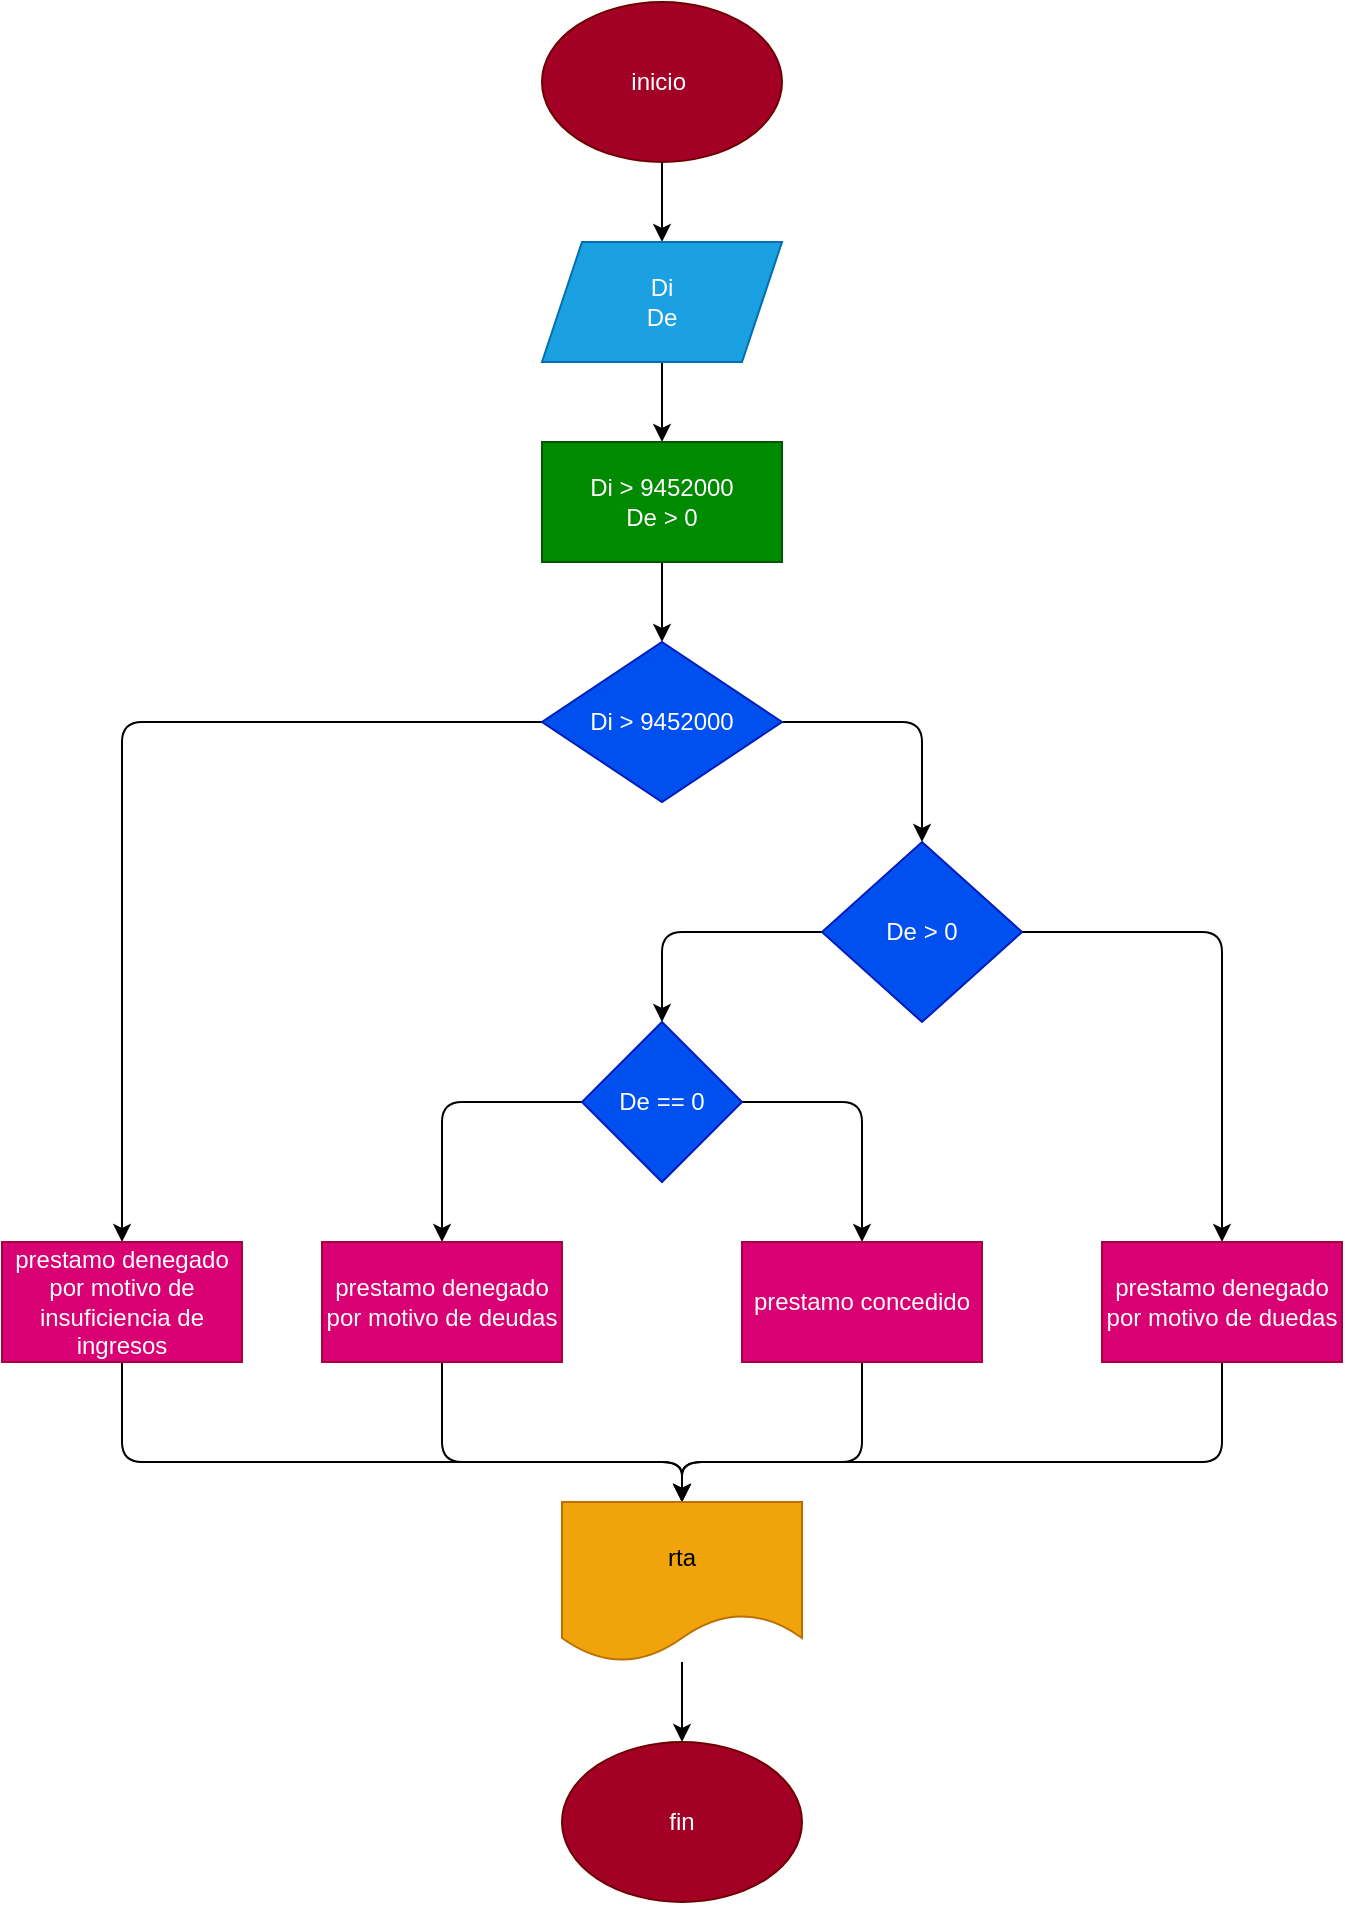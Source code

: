 <mxfile>
    <diagram id="LGZbZ6uw5cL0Qp9tiqpu" name="Página-1">
        <mxGraphModel dx="810" dy="612" grid="1" gridSize="10" guides="1" tooltips="1" connect="1" arrows="1" fold="1" page="1" pageScale="1" pageWidth="850" pageHeight="1100" math="0" shadow="0">
            <root>
                <mxCell id="0"/>
                <mxCell id="1" parent="0"/>
                <mxCell id="4" value="" style="edgeStyle=none;html=1;" edge="1" parent="1" source="2" target="3">
                    <mxGeometry relative="1" as="geometry"/>
                </mxCell>
                <mxCell id="2" value="inicio&amp;nbsp;" style="ellipse;whiteSpace=wrap;html=1;fillColor=#a20025;fontColor=#ffffff;strokeColor=#6F0000;" vertex="1" parent="1">
                    <mxGeometry x="320" y="60" width="120" height="80" as="geometry"/>
                </mxCell>
                <mxCell id="6" value="" style="edgeStyle=none;html=1;" edge="1" parent="1" source="3" target="5">
                    <mxGeometry relative="1" as="geometry"/>
                </mxCell>
                <mxCell id="3" value="Di&lt;br&gt;De" style="shape=parallelogram;perimeter=parallelogramPerimeter;whiteSpace=wrap;html=1;fixedSize=1;fillColor=#1ba1e2;fontColor=#ffffff;strokeColor=#006EAF;" vertex="1" parent="1">
                    <mxGeometry x="320" y="180" width="120" height="60" as="geometry"/>
                </mxCell>
                <mxCell id="8" value="" style="edgeStyle=none;html=1;" edge="1" parent="1" source="5" target="7">
                    <mxGeometry relative="1" as="geometry"/>
                </mxCell>
                <mxCell id="5" value="Di &amp;gt; 9452000&lt;br&gt;De &amp;gt; 0" style="whiteSpace=wrap;html=1;fillColor=#008a00;fontColor=#ffffff;strokeColor=#005700;" vertex="1" parent="1">
                    <mxGeometry x="320" y="280" width="120" height="60" as="geometry"/>
                </mxCell>
                <mxCell id="10" value="" style="edgeStyle=none;html=1;exitX=1;exitY=0.5;exitDx=0;exitDy=0;entryX=0.5;entryY=0;entryDx=0;entryDy=0;" edge="1" parent="1" source="7" target="9">
                    <mxGeometry relative="1" as="geometry">
                        <Array as="points">
                            <mxPoint x="510" y="420"/>
                        </Array>
                    </mxGeometry>
                </mxCell>
                <mxCell id="21" value="" style="edgeStyle=none;html=1;exitX=0;exitY=0.5;exitDx=0;exitDy=0;" edge="1" parent="1" source="7" target="20">
                    <mxGeometry relative="1" as="geometry">
                        <Array as="points">
                            <mxPoint x="110" y="420"/>
                            <mxPoint x="110" y="530"/>
                        </Array>
                    </mxGeometry>
                </mxCell>
                <mxCell id="7" value="Di &amp;gt; 9452000" style="rhombus;whiteSpace=wrap;html=1;fillColor=#0050ef;fontColor=#ffffff;strokeColor=#001DBC;" vertex="1" parent="1">
                    <mxGeometry x="320" y="380" width="120" height="80" as="geometry"/>
                </mxCell>
                <mxCell id="12" value="" style="edgeStyle=none;html=1;exitX=1;exitY=0.5;exitDx=0;exitDy=0;entryX=0.5;entryY=0;entryDx=0;entryDy=0;" edge="1" parent="1" source="9" target="11">
                    <mxGeometry relative="1" as="geometry">
                        <Array as="points">
                            <mxPoint x="660" y="525"/>
                        </Array>
                    </mxGeometry>
                </mxCell>
                <mxCell id="14" value="" style="edgeStyle=none;html=1;exitX=0;exitY=0.5;exitDx=0;exitDy=0;entryX=0.5;entryY=0;entryDx=0;entryDy=0;" edge="1" parent="1" source="9" target="15">
                    <mxGeometry relative="1" as="geometry">
                        <mxPoint x="380" y="610" as="targetPoint"/>
                        <Array as="points">
                            <mxPoint x="380" y="525"/>
                        </Array>
                    </mxGeometry>
                </mxCell>
                <mxCell id="9" value="De &amp;gt; 0" style="rhombus;whiteSpace=wrap;html=1;fillColor=#0050ef;fontColor=#ffffff;strokeColor=#001DBC;" vertex="1" parent="1">
                    <mxGeometry x="460" y="480" width="100" height="90" as="geometry"/>
                </mxCell>
                <mxCell id="28" style="edgeStyle=none;html=1;entryX=0.5;entryY=0;entryDx=0;entryDy=0;" edge="1" parent="1" source="11" target="22">
                    <mxGeometry relative="1" as="geometry">
                        <Array as="points">
                            <mxPoint x="660" y="790"/>
                            <mxPoint x="390" y="790"/>
                        </Array>
                    </mxGeometry>
                </mxCell>
                <mxCell id="11" value="prestamo denegado por motivo de duedas" style="whiteSpace=wrap;html=1;fillColor=#d80073;fontColor=#ffffff;strokeColor=#A50040;" vertex="1" parent="1">
                    <mxGeometry x="600" y="680" width="120" height="60" as="geometry"/>
                </mxCell>
                <mxCell id="17" value="" style="edgeStyle=none;html=1;exitX=1;exitY=0.5;exitDx=0;exitDy=0;entryX=0.5;entryY=0;entryDx=0;entryDy=0;" edge="1" parent="1" source="15" target="16">
                    <mxGeometry relative="1" as="geometry">
                        <Array as="points">
                            <mxPoint x="480" y="610"/>
                        </Array>
                    </mxGeometry>
                </mxCell>
                <mxCell id="18" style="edgeStyle=none;html=1;entryX=0.5;entryY=0;entryDx=0;entryDy=0;exitX=0;exitY=0.5;exitDx=0;exitDy=0;" edge="1" parent="1" source="15" target="19">
                    <mxGeometry relative="1" as="geometry">
                        <mxPoint x="270" y="680" as="targetPoint"/>
                        <Array as="points">
                            <mxPoint x="270" y="610"/>
                        </Array>
                    </mxGeometry>
                </mxCell>
                <mxCell id="15" value="De == 0" style="rhombus;whiteSpace=wrap;html=1;fillColor=#0050ef;fontColor=#ffffff;strokeColor=#001DBC;" vertex="1" parent="1">
                    <mxGeometry x="340" y="570" width="80" height="80" as="geometry"/>
                </mxCell>
                <mxCell id="27" style="edgeStyle=none;html=1;entryX=0.5;entryY=0;entryDx=0;entryDy=0;" edge="1" parent="1" source="16" target="22">
                    <mxGeometry relative="1" as="geometry">
                        <Array as="points">
                            <mxPoint x="480" y="790"/>
                            <mxPoint x="390" y="790"/>
                        </Array>
                    </mxGeometry>
                </mxCell>
                <mxCell id="16" value="prestamo concedido" style="whiteSpace=wrap;html=1;fillColor=#d80073;fontColor=#ffffff;strokeColor=#A50040;" vertex="1" parent="1">
                    <mxGeometry x="420" y="680" width="120" height="60" as="geometry"/>
                </mxCell>
                <mxCell id="26" style="edgeStyle=none;html=1;entryX=0.5;entryY=0;entryDx=0;entryDy=0;" edge="1" parent="1" source="19" target="22">
                    <mxGeometry relative="1" as="geometry">
                        <Array as="points">
                            <mxPoint x="270" y="790"/>
                            <mxPoint x="390" y="790"/>
                        </Array>
                    </mxGeometry>
                </mxCell>
                <mxCell id="19" value="prestamo denegado por motivo de deudas" style="rounded=0;whiteSpace=wrap;html=1;fillColor=#d80073;fontColor=#ffffff;strokeColor=#A50040;" vertex="1" parent="1">
                    <mxGeometry x="210" y="680" width="120" height="60" as="geometry"/>
                </mxCell>
                <mxCell id="25" style="edgeStyle=none;html=1;entryX=0.5;entryY=0;entryDx=0;entryDy=0;" edge="1" parent="1" source="20" target="22">
                    <mxGeometry relative="1" as="geometry">
                        <Array as="points">
                            <mxPoint x="110" y="790"/>
                            <mxPoint x="390" y="790"/>
                        </Array>
                    </mxGeometry>
                </mxCell>
                <mxCell id="20" value="prestamo denegado por motivo de insuficiencia de ingresos" style="whiteSpace=wrap;html=1;fillColor=#d80073;fontColor=#ffffff;strokeColor=#A50040;" vertex="1" parent="1">
                    <mxGeometry x="50" y="680" width="120" height="60" as="geometry"/>
                </mxCell>
                <mxCell id="24" value="" style="edgeStyle=none;html=1;" edge="1" parent="1" source="22" target="23">
                    <mxGeometry relative="1" as="geometry"/>
                </mxCell>
                <mxCell id="22" value="rta" style="shape=document;whiteSpace=wrap;html=1;boundedLbl=1;fillColor=#f0a30a;fontColor=#000000;strokeColor=#BD7000;" vertex="1" parent="1">
                    <mxGeometry x="330" y="810" width="120" height="80" as="geometry"/>
                </mxCell>
                <mxCell id="23" value="fin" style="ellipse;whiteSpace=wrap;html=1;fillColor=#a20025;fontColor=#ffffff;strokeColor=#6F0000;" vertex="1" parent="1">
                    <mxGeometry x="330" y="930" width="120" height="80" as="geometry"/>
                </mxCell>
            </root>
        </mxGraphModel>
    </diagram>
</mxfile>